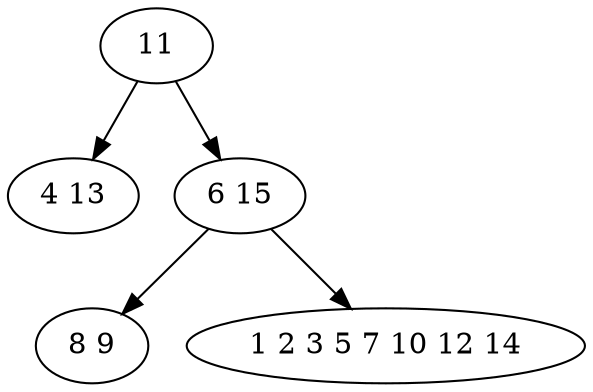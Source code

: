 digraph true_tree {
	"0" -> "1"
	"0" -> "2"
	"2" -> "3"
	"2" -> "4"
	"0" [label="11"];
	"1" [label="4 13"];
	"2" [label="6 15"];
	"3" [label="8 9"];
	"4" [label="1 2 3 5 7 10 12 14"];
}
